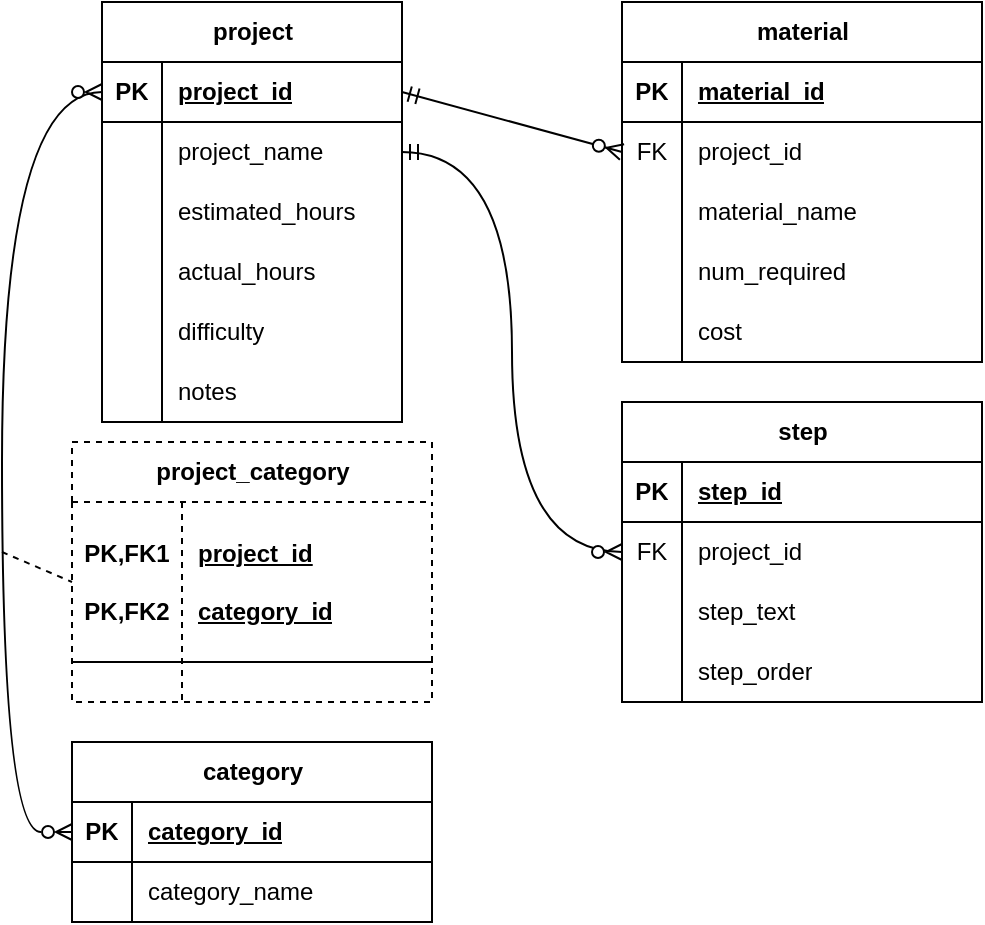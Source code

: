 <mxfile version="24.7.2" type="device">
  <diagram name="Page-1" id="AxZei9aDh_NixII6raW6">
    <mxGraphModel dx="1434" dy="772" grid="1" gridSize="10" guides="1" tooltips="1" connect="1" arrows="1" fold="1" page="1" pageScale="1" pageWidth="850" pageHeight="1100" math="0" shadow="0">
      <root>
        <mxCell id="0" />
        <mxCell id="1" parent="0" />
        <mxCell id="7Wqbqa5mFPH3WbFY9Ckk-49" value="project_category" style="shape=table;startSize=30;container=1;collapsible=1;childLayout=tableLayout;fixedRows=1;rowLines=0;fontStyle=1;align=center;resizeLast=1;html=1;dashed=1;swimlaneLine=1;" parent="1" vertex="1">
          <mxGeometry x="45" y="300" width="180" height="130" as="geometry" />
        </mxCell>
        <mxCell id="7Wqbqa5mFPH3WbFY9Ckk-50" value="" style="shape=tableRow;horizontal=0;startSize=0;swimlaneHead=0;swimlaneBody=0;fillColor=none;collapsible=0;dropTarget=0;points=[[0,0.5],[1,0.5]];portConstraint=eastwest;top=0;left=0;right=0;bottom=1;" parent="7Wqbqa5mFPH3WbFY9Ckk-49" vertex="1">
          <mxGeometry y="30" width="180" height="80" as="geometry" />
        </mxCell>
        <mxCell id="7Wqbqa5mFPH3WbFY9Ckk-51" value="PK,FK1&lt;div&gt;&lt;br&gt;&lt;/div&gt;&lt;div&gt;PK,FK2&lt;/div&gt;" style="shape=partialRectangle;connectable=0;fillColor=none;top=0;left=0;bottom=0;right=0;fontStyle=1;overflow=hidden;whiteSpace=wrap;html=1;strokeColor=default;dashed=1;" parent="7Wqbqa5mFPH3WbFY9Ckk-50" vertex="1">
          <mxGeometry width="55" height="80" as="geometry">
            <mxRectangle width="55" height="80" as="alternateBounds" />
          </mxGeometry>
        </mxCell>
        <mxCell id="7Wqbqa5mFPH3WbFY9Ckk-52" value="project_id&lt;div&gt;&lt;br&gt;&lt;/div&gt;&lt;div&gt;category_id&lt;/div&gt;" style="shape=partialRectangle;connectable=0;fillColor=none;top=0;left=0;bottom=0;right=0;align=left;spacingLeft=6;fontStyle=5;overflow=hidden;whiteSpace=wrap;html=1;dashed=1;" parent="7Wqbqa5mFPH3WbFY9Ckk-50" vertex="1">
          <mxGeometry x="55" width="125" height="80" as="geometry">
            <mxRectangle width="125" height="80" as="alternateBounds" />
          </mxGeometry>
        </mxCell>
        <mxCell id="7Wqbqa5mFPH3WbFY9Ckk-53" value="" style="shape=tableRow;horizontal=0;startSize=0;swimlaneHead=0;swimlaneBody=0;fillColor=none;collapsible=0;dropTarget=0;points=[[0,0.5],[1,0.5]];portConstraint=eastwest;top=0;left=0;right=0;bottom=0;dashed=1;" parent="7Wqbqa5mFPH3WbFY9Ckk-49" vertex="1">
          <mxGeometry y="110" width="180" height="20" as="geometry" />
        </mxCell>
        <mxCell id="7Wqbqa5mFPH3WbFY9Ckk-54" value="" style="shape=partialRectangle;connectable=0;fillColor=none;top=0;left=0;bottom=0;right=0;editable=1;overflow=hidden;whiteSpace=wrap;html=1;dashed=1;" parent="7Wqbqa5mFPH3WbFY9Ckk-53" vertex="1">
          <mxGeometry width="55" height="20" as="geometry">
            <mxRectangle width="55" height="20" as="alternateBounds" />
          </mxGeometry>
        </mxCell>
        <mxCell id="7Wqbqa5mFPH3WbFY9Ckk-55" value="" style="shape=partialRectangle;connectable=0;fillColor=none;top=0;left=0;bottom=0;right=0;align=left;spacingLeft=6;overflow=hidden;whiteSpace=wrap;html=1;dashed=1;" parent="7Wqbqa5mFPH3WbFY9Ckk-53" vertex="1">
          <mxGeometry x="55" width="125" height="20" as="geometry">
            <mxRectangle width="125" height="20" as="alternateBounds" />
          </mxGeometry>
        </mxCell>
        <mxCell id="7Wqbqa5mFPH3WbFY9Ckk-1" value="project" style="shape=table;startSize=30;container=1;collapsible=1;childLayout=tableLayout;fixedRows=1;rowLines=0;fontStyle=1;align=center;resizeLast=1;html=1;" parent="1" vertex="1">
          <mxGeometry x="60" y="80" width="150" height="210" as="geometry" />
        </mxCell>
        <mxCell id="7Wqbqa5mFPH3WbFY9Ckk-2" value="" style="shape=tableRow;horizontal=0;startSize=0;swimlaneHead=0;swimlaneBody=0;fillColor=none;collapsible=0;dropTarget=0;points=[[0,0.5],[1,0.5]];portConstraint=eastwest;top=0;left=0;right=0;bottom=1;" parent="7Wqbqa5mFPH3WbFY9Ckk-1" vertex="1">
          <mxGeometry y="30" width="150" height="30" as="geometry" />
        </mxCell>
        <mxCell id="7Wqbqa5mFPH3WbFY9Ckk-3" value="PK" style="shape=partialRectangle;connectable=0;fillColor=none;top=0;left=0;bottom=0;right=0;fontStyle=1;overflow=hidden;whiteSpace=wrap;html=1;" parent="7Wqbqa5mFPH3WbFY9Ckk-2" vertex="1">
          <mxGeometry width="30" height="30" as="geometry">
            <mxRectangle width="30" height="30" as="alternateBounds" />
          </mxGeometry>
        </mxCell>
        <mxCell id="7Wqbqa5mFPH3WbFY9Ckk-4" value="project_id" style="shape=partialRectangle;connectable=0;fillColor=none;top=0;left=0;bottom=0;right=0;align=left;spacingLeft=6;fontStyle=5;overflow=hidden;whiteSpace=wrap;html=1;" parent="7Wqbqa5mFPH3WbFY9Ckk-2" vertex="1">
          <mxGeometry x="30" width="120" height="30" as="geometry">
            <mxRectangle width="120" height="30" as="alternateBounds" />
          </mxGeometry>
        </mxCell>
        <mxCell id="7Wqbqa5mFPH3WbFY9Ckk-5" value="" style="shape=tableRow;horizontal=0;startSize=0;swimlaneHead=0;swimlaneBody=0;fillColor=none;collapsible=0;dropTarget=0;points=[[0,0.5],[1,0.5]];portConstraint=eastwest;top=0;left=0;right=0;bottom=0;" parent="7Wqbqa5mFPH3WbFY9Ckk-1" vertex="1">
          <mxGeometry y="60" width="150" height="30" as="geometry" />
        </mxCell>
        <mxCell id="7Wqbqa5mFPH3WbFY9Ckk-6" value="" style="shape=partialRectangle;connectable=0;fillColor=none;top=0;left=0;bottom=0;right=0;editable=1;overflow=hidden;whiteSpace=wrap;html=1;" parent="7Wqbqa5mFPH3WbFY9Ckk-5" vertex="1">
          <mxGeometry width="30" height="30" as="geometry">
            <mxRectangle width="30" height="30" as="alternateBounds" />
          </mxGeometry>
        </mxCell>
        <mxCell id="7Wqbqa5mFPH3WbFY9Ckk-7" value="project_name" style="shape=partialRectangle;connectable=0;fillColor=none;top=0;left=0;bottom=0;right=0;align=left;spacingLeft=6;overflow=hidden;whiteSpace=wrap;html=1;" parent="7Wqbqa5mFPH3WbFY9Ckk-5" vertex="1">
          <mxGeometry x="30" width="120" height="30" as="geometry">
            <mxRectangle width="120" height="30" as="alternateBounds" />
          </mxGeometry>
        </mxCell>
        <mxCell id="7Wqbqa5mFPH3WbFY9Ckk-8" value="" style="shape=tableRow;horizontal=0;startSize=0;swimlaneHead=0;swimlaneBody=0;fillColor=none;collapsible=0;dropTarget=0;points=[[0,0.5],[1,0.5]];portConstraint=eastwest;top=0;left=0;right=0;bottom=0;" parent="7Wqbqa5mFPH3WbFY9Ckk-1" vertex="1">
          <mxGeometry y="90" width="150" height="30" as="geometry" />
        </mxCell>
        <mxCell id="7Wqbqa5mFPH3WbFY9Ckk-9" value="" style="shape=partialRectangle;connectable=0;fillColor=none;top=0;left=0;bottom=0;right=0;editable=1;overflow=hidden;whiteSpace=wrap;html=1;" parent="7Wqbqa5mFPH3WbFY9Ckk-8" vertex="1">
          <mxGeometry width="30" height="30" as="geometry">
            <mxRectangle width="30" height="30" as="alternateBounds" />
          </mxGeometry>
        </mxCell>
        <mxCell id="7Wqbqa5mFPH3WbFY9Ckk-10" value="estimated_hours" style="shape=partialRectangle;connectable=0;fillColor=none;top=0;left=0;bottom=0;right=0;align=left;spacingLeft=6;overflow=hidden;whiteSpace=wrap;html=1;" parent="7Wqbqa5mFPH3WbFY9Ckk-8" vertex="1">
          <mxGeometry x="30" width="120" height="30" as="geometry">
            <mxRectangle width="120" height="30" as="alternateBounds" />
          </mxGeometry>
        </mxCell>
        <mxCell id="7Wqbqa5mFPH3WbFY9Ckk-11" value="" style="shape=tableRow;horizontal=0;startSize=0;swimlaneHead=0;swimlaneBody=0;fillColor=none;collapsible=0;dropTarget=0;points=[[0,0.5],[1,0.5]];portConstraint=eastwest;top=0;left=0;right=0;bottom=0;" parent="7Wqbqa5mFPH3WbFY9Ckk-1" vertex="1">
          <mxGeometry y="120" width="150" height="30" as="geometry" />
        </mxCell>
        <mxCell id="7Wqbqa5mFPH3WbFY9Ckk-12" value="" style="shape=partialRectangle;connectable=0;fillColor=none;top=0;left=0;bottom=0;right=0;editable=1;overflow=hidden;whiteSpace=wrap;html=1;" parent="7Wqbqa5mFPH3WbFY9Ckk-11" vertex="1">
          <mxGeometry width="30" height="30" as="geometry">
            <mxRectangle width="30" height="30" as="alternateBounds" />
          </mxGeometry>
        </mxCell>
        <mxCell id="7Wqbqa5mFPH3WbFY9Ckk-13" value="actual_hours" style="shape=partialRectangle;connectable=0;fillColor=none;top=0;left=0;bottom=0;right=0;align=left;spacingLeft=6;overflow=hidden;whiteSpace=wrap;html=1;" parent="7Wqbqa5mFPH3WbFY9Ckk-11" vertex="1">
          <mxGeometry x="30" width="120" height="30" as="geometry">
            <mxRectangle width="120" height="30" as="alternateBounds" />
          </mxGeometry>
        </mxCell>
        <mxCell id="7Wqbqa5mFPH3WbFY9Ckk-14" style="shape=tableRow;horizontal=0;startSize=0;swimlaneHead=0;swimlaneBody=0;fillColor=none;collapsible=0;dropTarget=0;points=[[0,0.5],[1,0.5]];portConstraint=eastwest;top=0;left=0;right=0;bottom=0;" parent="7Wqbqa5mFPH3WbFY9Ckk-1" vertex="1">
          <mxGeometry y="150" width="150" height="30" as="geometry" />
        </mxCell>
        <mxCell id="7Wqbqa5mFPH3WbFY9Ckk-15" style="shape=partialRectangle;connectable=0;fillColor=none;top=0;left=0;bottom=0;right=0;editable=1;overflow=hidden;whiteSpace=wrap;html=1;" parent="7Wqbqa5mFPH3WbFY9Ckk-14" vertex="1">
          <mxGeometry width="30" height="30" as="geometry">
            <mxRectangle width="30" height="30" as="alternateBounds" />
          </mxGeometry>
        </mxCell>
        <mxCell id="7Wqbqa5mFPH3WbFY9Ckk-16" value="difficulty" style="shape=partialRectangle;connectable=0;fillColor=none;top=0;left=0;bottom=0;right=0;align=left;spacingLeft=6;overflow=hidden;whiteSpace=wrap;html=1;" parent="7Wqbqa5mFPH3WbFY9Ckk-14" vertex="1">
          <mxGeometry x="30" width="120" height="30" as="geometry">
            <mxRectangle width="120" height="30" as="alternateBounds" />
          </mxGeometry>
        </mxCell>
        <mxCell id="7Wqbqa5mFPH3WbFY9Ckk-17" style="shape=tableRow;horizontal=0;startSize=0;swimlaneHead=0;swimlaneBody=0;fillColor=none;collapsible=0;dropTarget=0;points=[[0,0.5],[1,0.5]];portConstraint=eastwest;top=0;left=0;right=0;bottom=0;" parent="7Wqbqa5mFPH3WbFY9Ckk-1" vertex="1">
          <mxGeometry y="180" width="150" height="30" as="geometry" />
        </mxCell>
        <mxCell id="7Wqbqa5mFPH3WbFY9Ckk-18" style="shape=partialRectangle;connectable=0;fillColor=none;top=0;left=0;bottom=0;right=0;editable=1;overflow=hidden;whiteSpace=wrap;html=1;" parent="7Wqbqa5mFPH3WbFY9Ckk-17" vertex="1">
          <mxGeometry width="30" height="30" as="geometry">
            <mxRectangle width="30" height="30" as="alternateBounds" />
          </mxGeometry>
        </mxCell>
        <mxCell id="7Wqbqa5mFPH3WbFY9Ckk-19" value="notes" style="shape=partialRectangle;connectable=0;fillColor=none;top=0;left=0;bottom=0;right=0;align=left;spacingLeft=6;overflow=hidden;whiteSpace=wrap;html=1;" parent="7Wqbqa5mFPH3WbFY9Ckk-17" vertex="1">
          <mxGeometry x="30" width="120" height="30" as="geometry">
            <mxRectangle width="120" height="30" as="alternateBounds" />
          </mxGeometry>
        </mxCell>
        <mxCell id="7Wqbqa5mFPH3WbFY9Ckk-20" value="material" style="shape=table;startSize=30;container=1;collapsible=1;childLayout=tableLayout;fixedRows=1;rowLines=0;fontStyle=1;align=center;resizeLast=1;html=1;" parent="1" vertex="1">
          <mxGeometry x="320" y="80" width="180" height="180" as="geometry" />
        </mxCell>
        <mxCell id="7Wqbqa5mFPH3WbFY9Ckk-21" value="" style="shape=tableRow;horizontal=0;startSize=0;swimlaneHead=0;swimlaneBody=0;fillColor=none;collapsible=0;dropTarget=0;points=[[0,0.5],[1,0.5]];portConstraint=eastwest;top=0;left=0;right=0;bottom=1;" parent="7Wqbqa5mFPH3WbFY9Ckk-20" vertex="1">
          <mxGeometry y="30" width="180" height="30" as="geometry" />
        </mxCell>
        <mxCell id="7Wqbqa5mFPH3WbFY9Ckk-22" value="PK" style="shape=partialRectangle;connectable=0;fillColor=none;top=0;left=0;bottom=0;right=0;fontStyle=1;overflow=hidden;whiteSpace=wrap;html=1;" parent="7Wqbqa5mFPH3WbFY9Ckk-21" vertex="1">
          <mxGeometry width="30" height="30" as="geometry">
            <mxRectangle width="30" height="30" as="alternateBounds" />
          </mxGeometry>
        </mxCell>
        <mxCell id="7Wqbqa5mFPH3WbFY9Ckk-23" value="material_id" style="shape=partialRectangle;connectable=0;fillColor=none;top=0;left=0;bottom=0;right=0;align=left;spacingLeft=6;fontStyle=5;overflow=hidden;whiteSpace=wrap;html=1;" parent="7Wqbqa5mFPH3WbFY9Ckk-21" vertex="1">
          <mxGeometry x="30" width="150" height="30" as="geometry">
            <mxRectangle width="150" height="30" as="alternateBounds" />
          </mxGeometry>
        </mxCell>
        <mxCell id="7Wqbqa5mFPH3WbFY9Ckk-24" value="" style="shape=tableRow;horizontal=0;startSize=0;swimlaneHead=0;swimlaneBody=0;fillColor=none;collapsible=0;dropTarget=0;points=[[0,0.5],[1,0.5]];portConstraint=eastwest;top=0;left=0;right=0;bottom=0;" parent="7Wqbqa5mFPH3WbFY9Ckk-20" vertex="1">
          <mxGeometry y="60" width="180" height="30" as="geometry" />
        </mxCell>
        <mxCell id="7Wqbqa5mFPH3WbFY9Ckk-25" value="FK" style="shape=partialRectangle;connectable=0;fillColor=none;top=0;left=0;bottom=0;right=0;editable=1;overflow=hidden;whiteSpace=wrap;html=1;" parent="7Wqbqa5mFPH3WbFY9Ckk-24" vertex="1">
          <mxGeometry width="30" height="30" as="geometry">
            <mxRectangle width="30" height="30" as="alternateBounds" />
          </mxGeometry>
        </mxCell>
        <mxCell id="7Wqbqa5mFPH3WbFY9Ckk-26" value="project_id" style="shape=partialRectangle;connectable=0;fillColor=none;top=0;left=0;bottom=0;right=0;align=left;spacingLeft=6;overflow=hidden;whiteSpace=wrap;html=1;" parent="7Wqbqa5mFPH3WbFY9Ckk-24" vertex="1">
          <mxGeometry x="30" width="150" height="30" as="geometry">
            <mxRectangle width="150" height="30" as="alternateBounds" />
          </mxGeometry>
        </mxCell>
        <mxCell id="7Wqbqa5mFPH3WbFY9Ckk-27" value="" style="shape=tableRow;horizontal=0;startSize=0;swimlaneHead=0;swimlaneBody=0;fillColor=none;collapsible=0;dropTarget=0;points=[[0,0.5],[1,0.5]];portConstraint=eastwest;top=0;left=0;right=0;bottom=0;" parent="7Wqbqa5mFPH3WbFY9Ckk-20" vertex="1">
          <mxGeometry y="90" width="180" height="30" as="geometry" />
        </mxCell>
        <mxCell id="7Wqbqa5mFPH3WbFY9Ckk-28" value="" style="shape=partialRectangle;connectable=0;fillColor=none;top=0;left=0;bottom=0;right=0;editable=1;overflow=hidden;whiteSpace=wrap;html=1;" parent="7Wqbqa5mFPH3WbFY9Ckk-27" vertex="1">
          <mxGeometry width="30" height="30" as="geometry">
            <mxRectangle width="30" height="30" as="alternateBounds" />
          </mxGeometry>
        </mxCell>
        <mxCell id="7Wqbqa5mFPH3WbFY9Ckk-29" value="material_name" style="shape=partialRectangle;connectable=0;fillColor=none;top=0;left=0;bottom=0;right=0;align=left;spacingLeft=6;overflow=hidden;whiteSpace=wrap;html=1;" parent="7Wqbqa5mFPH3WbFY9Ckk-27" vertex="1">
          <mxGeometry x="30" width="150" height="30" as="geometry">
            <mxRectangle width="150" height="30" as="alternateBounds" />
          </mxGeometry>
        </mxCell>
        <mxCell id="7Wqbqa5mFPH3WbFY9Ckk-30" value="" style="shape=tableRow;horizontal=0;startSize=0;swimlaneHead=0;swimlaneBody=0;fillColor=none;collapsible=0;dropTarget=0;points=[[0,0.5],[1,0.5]];portConstraint=eastwest;top=0;left=0;right=0;bottom=0;" parent="7Wqbqa5mFPH3WbFY9Ckk-20" vertex="1">
          <mxGeometry y="120" width="180" height="30" as="geometry" />
        </mxCell>
        <mxCell id="7Wqbqa5mFPH3WbFY9Ckk-31" value="" style="shape=partialRectangle;connectable=0;fillColor=none;top=0;left=0;bottom=0;right=0;editable=1;overflow=hidden;whiteSpace=wrap;html=1;" parent="7Wqbqa5mFPH3WbFY9Ckk-30" vertex="1">
          <mxGeometry width="30" height="30" as="geometry">
            <mxRectangle width="30" height="30" as="alternateBounds" />
          </mxGeometry>
        </mxCell>
        <mxCell id="7Wqbqa5mFPH3WbFY9Ckk-32" value="num_required" style="shape=partialRectangle;connectable=0;fillColor=none;top=0;left=0;bottom=0;right=0;align=left;spacingLeft=6;overflow=hidden;whiteSpace=wrap;html=1;" parent="7Wqbqa5mFPH3WbFY9Ckk-30" vertex="1">
          <mxGeometry x="30" width="150" height="30" as="geometry">
            <mxRectangle width="150" height="30" as="alternateBounds" />
          </mxGeometry>
        </mxCell>
        <mxCell id="7Wqbqa5mFPH3WbFY9Ckk-33" style="shape=tableRow;horizontal=0;startSize=0;swimlaneHead=0;swimlaneBody=0;fillColor=none;collapsible=0;dropTarget=0;points=[[0,0.5],[1,0.5]];portConstraint=eastwest;top=0;left=0;right=0;bottom=0;" parent="7Wqbqa5mFPH3WbFY9Ckk-20" vertex="1">
          <mxGeometry y="150" width="180" height="30" as="geometry" />
        </mxCell>
        <mxCell id="7Wqbqa5mFPH3WbFY9Ckk-34" style="shape=partialRectangle;connectable=0;fillColor=none;top=0;left=0;bottom=0;right=0;editable=1;overflow=hidden;whiteSpace=wrap;html=1;" parent="7Wqbqa5mFPH3WbFY9Ckk-33" vertex="1">
          <mxGeometry width="30" height="30" as="geometry">
            <mxRectangle width="30" height="30" as="alternateBounds" />
          </mxGeometry>
        </mxCell>
        <mxCell id="7Wqbqa5mFPH3WbFY9Ckk-35" value="cost" style="shape=partialRectangle;connectable=0;fillColor=none;top=0;left=0;bottom=0;right=0;align=left;spacingLeft=6;overflow=hidden;whiteSpace=wrap;html=1;" parent="7Wqbqa5mFPH3WbFY9Ckk-33" vertex="1">
          <mxGeometry x="30" width="150" height="30" as="geometry">
            <mxRectangle width="150" height="30" as="alternateBounds" />
          </mxGeometry>
        </mxCell>
        <mxCell id="7Wqbqa5mFPH3WbFY9Ckk-36" value="step" style="shape=table;startSize=30;container=1;collapsible=1;childLayout=tableLayout;fixedRows=1;rowLines=0;fontStyle=1;align=center;resizeLast=1;html=1;" parent="1" vertex="1">
          <mxGeometry x="320" y="280" width="180" height="150" as="geometry" />
        </mxCell>
        <mxCell id="7Wqbqa5mFPH3WbFY9Ckk-37" value="" style="shape=tableRow;horizontal=0;startSize=0;swimlaneHead=0;swimlaneBody=0;fillColor=none;collapsible=0;dropTarget=0;points=[[0,0.5],[1,0.5]];portConstraint=eastwest;top=0;left=0;right=0;bottom=1;" parent="7Wqbqa5mFPH3WbFY9Ckk-36" vertex="1">
          <mxGeometry y="30" width="180" height="30" as="geometry" />
        </mxCell>
        <mxCell id="7Wqbqa5mFPH3WbFY9Ckk-38" value="PK" style="shape=partialRectangle;connectable=0;fillColor=none;top=0;left=0;bottom=0;right=0;fontStyle=1;overflow=hidden;whiteSpace=wrap;html=1;" parent="7Wqbqa5mFPH3WbFY9Ckk-37" vertex="1">
          <mxGeometry width="30" height="30" as="geometry">
            <mxRectangle width="30" height="30" as="alternateBounds" />
          </mxGeometry>
        </mxCell>
        <mxCell id="7Wqbqa5mFPH3WbFY9Ckk-39" value="step_id" style="shape=partialRectangle;connectable=0;fillColor=none;top=0;left=0;bottom=0;right=0;align=left;spacingLeft=6;fontStyle=5;overflow=hidden;whiteSpace=wrap;html=1;" parent="7Wqbqa5mFPH3WbFY9Ckk-37" vertex="1">
          <mxGeometry x="30" width="150" height="30" as="geometry">
            <mxRectangle width="150" height="30" as="alternateBounds" />
          </mxGeometry>
        </mxCell>
        <mxCell id="7Wqbqa5mFPH3WbFY9Ckk-40" value="" style="shape=tableRow;horizontal=0;startSize=0;swimlaneHead=0;swimlaneBody=0;fillColor=none;collapsible=0;dropTarget=0;points=[[0,0.5],[1,0.5]];portConstraint=eastwest;top=0;left=0;right=0;bottom=0;" parent="7Wqbqa5mFPH3WbFY9Ckk-36" vertex="1">
          <mxGeometry y="60" width="180" height="30" as="geometry" />
        </mxCell>
        <mxCell id="7Wqbqa5mFPH3WbFY9Ckk-41" value="FK" style="shape=partialRectangle;connectable=0;fillColor=none;top=0;left=0;bottom=0;right=0;editable=1;overflow=hidden;whiteSpace=wrap;html=1;" parent="7Wqbqa5mFPH3WbFY9Ckk-40" vertex="1">
          <mxGeometry width="30" height="30" as="geometry">
            <mxRectangle width="30" height="30" as="alternateBounds" />
          </mxGeometry>
        </mxCell>
        <mxCell id="7Wqbqa5mFPH3WbFY9Ckk-42" value="project_id" style="shape=partialRectangle;connectable=0;fillColor=none;top=0;left=0;bottom=0;right=0;align=left;spacingLeft=6;overflow=hidden;whiteSpace=wrap;html=1;" parent="7Wqbqa5mFPH3WbFY9Ckk-40" vertex="1">
          <mxGeometry x="30" width="150" height="30" as="geometry">
            <mxRectangle width="150" height="30" as="alternateBounds" />
          </mxGeometry>
        </mxCell>
        <mxCell id="7Wqbqa5mFPH3WbFY9Ckk-43" value="" style="shape=tableRow;horizontal=0;startSize=0;swimlaneHead=0;swimlaneBody=0;fillColor=none;collapsible=0;dropTarget=0;points=[[0,0.5],[1,0.5]];portConstraint=eastwest;top=0;left=0;right=0;bottom=0;" parent="7Wqbqa5mFPH3WbFY9Ckk-36" vertex="1">
          <mxGeometry y="90" width="180" height="30" as="geometry" />
        </mxCell>
        <mxCell id="7Wqbqa5mFPH3WbFY9Ckk-44" value="" style="shape=partialRectangle;connectable=0;fillColor=none;top=0;left=0;bottom=0;right=0;editable=1;overflow=hidden;whiteSpace=wrap;html=1;" parent="7Wqbqa5mFPH3WbFY9Ckk-43" vertex="1">
          <mxGeometry width="30" height="30" as="geometry">
            <mxRectangle width="30" height="30" as="alternateBounds" />
          </mxGeometry>
        </mxCell>
        <mxCell id="7Wqbqa5mFPH3WbFY9Ckk-45" value="step_text" style="shape=partialRectangle;connectable=0;fillColor=none;top=0;left=0;bottom=0;right=0;align=left;spacingLeft=6;overflow=hidden;whiteSpace=wrap;html=1;" parent="7Wqbqa5mFPH3WbFY9Ckk-43" vertex="1">
          <mxGeometry x="30" width="150" height="30" as="geometry">
            <mxRectangle width="150" height="30" as="alternateBounds" />
          </mxGeometry>
        </mxCell>
        <mxCell id="7Wqbqa5mFPH3WbFY9Ckk-46" value="" style="shape=tableRow;horizontal=0;startSize=0;swimlaneHead=0;swimlaneBody=0;fillColor=none;collapsible=0;dropTarget=0;points=[[0,0.5],[1,0.5]];portConstraint=eastwest;top=0;left=0;right=0;bottom=0;" parent="7Wqbqa5mFPH3WbFY9Ckk-36" vertex="1">
          <mxGeometry y="120" width="180" height="30" as="geometry" />
        </mxCell>
        <mxCell id="7Wqbqa5mFPH3WbFY9Ckk-47" value="" style="shape=partialRectangle;connectable=0;fillColor=none;top=0;left=0;bottom=0;right=0;editable=1;overflow=hidden;whiteSpace=wrap;html=1;" parent="7Wqbqa5mFPH3WbFY9Ckk-46" vertex="1">
          <mxGeometry width="30" height="30" as="geometry">
            <mxRectangle width="30" height="30" as="alternateBounds" />
          </mxGeometry>
        </mxCell>
        <mxCell id="7Wqbqa5mFPH3WbFY9Ckk-48" value="step_order" style="shape=partialRectangle;connectable=0;fillColor=none;top=0;left=0;bottom=0;right=0;align=left;spacingLeft=6;overflow=hidden;whiteSpace=wrap;html=1;" parent="7Wqbqa5mFPH3WbFY9Ckk-46" vertex="1">
          <mxGeometry x="30" width="150" height="30" as="geometry">
            <mxRectangle width="150" height="30" as="alternateBounds" />
          </mxGeometry>
        </mxCell>
        <mxCell id="7Wqbqa5mFPH3WbFY9Ckk-62" value="category" style="shape=table;startSize=30;container=1;collapsible=1;childLayout=tableLayout;fixedRows=1;rowLines=0;fontStyle=1;align=center;resizeLast=1;html=1;" parent="1" vertex="1">
          <mxGeometry x="45" y="450" width="180" height="90" as="geometry" />
        </mxCell>
        <mxCell id="7Wqbqa5mFPH3WbFY9Ckk-63" value="" style="shape=tableRow;horizontal=0;startSize=0;swimlaneHead=0;swimlaneBody=0;fillColor=none;collapsible=0;dropTarget=0;points=[[0,0.5],[1,0.5]];portConstraint=eastwest;top=0;left=0;right=0;bottom=1;" parent="7Wqbqa5mFPH3WbFY9Ckk-62" vertex="1">
          <mxGeometry y="30" width="180" height="30" as="geometry" />
        </mxCell>
        <mxCell id="7Wqbqa5mFPH3WbFY9Ckk-64" value="PK" style="shape=partialRectangle;connectable=0;fillColor=none;top=0;left=0;bottom=0;right=0;fontStyle=1;overflow=hidden;whiteSpace=wrap;html=1;" parent="7Wqbqa5mFPH3WbFY9Ckk-63" vertex="1">
          <mxGeometry width="30" height="30" as="geometry">
            <mxRectangle width="30" height="30" as="alternateBounds" />
          </mxGeometry>
        </mxCell>
        <mxCell id="7Wqbqa5mFPH3WbFY9Ckk-65" value="category_id" style="shape=partialRectangle;connectable=0;fillColor=none;top=0;left=0;bottom=0;right=0;align=left;spacingLeft=6;fontStyle=5;overflow=hidden;whiteSpace=wrap;html=1;" parent="7Wqbqa5mFPH3WbFY9Ckk-63" vertex="1">
          <mxGeometry x="30" width="150" height="30" as="geometry">
            <mxRectangle width="150" height="30" as="alternateBounds" />
          </mxGeometry>
        </mxCell>
        <mxCell id="7Wqbqa5mFPH3WbFY9Ckk-66" value="" style="shape=tableRow;horizontal=0;startSize=0;swimlaneHead=0;swimlaneBody=0;fillColor=none;collapsible=0;dropTarget=0;points=[[0,0.5],[1,0.5]];portConstraint=eastwest;top=0;left=0;right=0;bottom=0;" parent="7Wqbqa5mFPH3WbFY9Ckk-62" vertex="1">
          <mxGeometry y="60" width="180" height="30" as="geometry" />
        </mxCell>
        <mxCell id="7Wqbqa5mFPH3WbFY9Ckk-67" value="" style="shape=partialRectangle;connectable=0;fillColor=none;top=0;left=0;bottom=0;right=0;editable=1;overflow=hidden;whiteSpace=wrap;html=1;" parent="7Wqbqa5mFPH3WbFY9Ckk-66" vertex="1">
          <mxGeometry width="30" height="30" as="geometry">
            <mxRectangle width="30" height="30" as="alternateBounds" />
          </mxGeometry>
        </mxCell>
        <mxCell id="7Wqbqa5mFPH3WbFY9Ckk-68" value="category_name" style="shape=partialRectangle;connectable=0;fillColor=none;top=0;left=0;bottom=0;right=0;align=left;spacingLeft=6;overflow=hidden;whiteSpace=wrap;html=1;" parent="7Wqbqa5mFPH3WbFY9Ckk-66" vertex="1">
          <mxGeometry x="30" width="150" height="30" as="geometry">
            <mxRectangle width="150" height="30" as="alternateBounds" />
          </mxGeometry>
        </mxCell>
        <mxCell id="7Wqbqa5mFPH3WbFY9Ckk-77" value="" style="fontSize=12;html=1;endArrow=ERzeroToMany;endFill=1;rounded=0;entryX=0;entryY=0.5;entryDx=0;entryDy=0;exitX=0;exitY=0.5;exitDx=0;exitDy=0;edgeStyle=orthogonalEdgeStyle;curved=1;startArrow=ERzeroToMany;startFill=0;" parent="1" source="7Wqbqa5mFPH3WbFY9Ckk-63" target="7Wqbqa5mFPH3WbFY9Ckk-2" edge="1">
          <mxGeometry width="100" height="100" relative="1" as="geometry">
            <mxPoint x="-10" y="240" as="sourcePoint" />
            <mxPoint x="90" y="140" as="targetPoint" />
            <Array as="points">
              <mxPoint x="10" y="495" />
              <mxPoint x="10" y="125" />
            </Array>
          </mxGeometry>
        </mxCell>
        <mxCell id="7Wqbqa5mFPH3WbFY9Ckk-81" value="" style="endArrow=none;html=1;rounded=0;entryX=0;entryY=0.5;entryDx=0;entryDy=0;dashed=1;" parent="1" target="7Wqbqa5mFPH3WbFY9Ckk-50" edge="1">
          <mxGeometry relative="1" as="geometry">
            <mxPoint x="10" y="355" as="sourcePoint" />
            <mxPoint x="40" y="340" as="targetPoint" />
          </mxGeometry>
        </mxCell>
        <mxCell id="7Wqbqa5mFPH3WbFY9Ckk-82" value="" style="fontSize=12;html=1;endArrow=ERzeroToMany;endFill=1;rounded=0;entryX=0;entryY=0.5;entryDx=0;entryDy=0;startArrow=ERmandOne;startFill=0;exitX=1;exitY=0.5;exitDx=0;exitDy=0;" parent="1" source="7Wqbqa5mFPH3WbFY9Ckk-2" target="7Wqbqa5mFPH3WbFY9Ckk-24" edge="1">
          <mxGeometry width="100" height="100" relative="1" as="geometry">
            <mxPoint x="220" y="230" as="sourcePoint" />
            <mxPoint x="320" y="130" as="targetPoint" />
          </mxGeometry>
        </mxCell>
        <mxCell id="7Wqbqa5mFPH3WbFY9Ckk-83" value="" style="fontSize=12;html=1;endArrow=ERzeroToMany;endFill=1;rounded=0;entryX=0;entryY=0.5;entryDx=0;entryDy=0;startArrow=ERmandOne;startFill=0;exitX=1;exitY=0.5;exitDx=0;exitDy=0;edgeStyle=orthogonalEdgeStyle;curved=1;" parent="1" source="7Wqbqa5mFPH3WbFY9Ckk-5" target="7Wqbqa5mFPH3WbFY9Ckk-40" edge="1">
          <mxGeometry width="100" height="100" relative="1" as="geometry">
            <mxPoint x="210" y="176" as="sourcePoint" />
            <mxPoint x="320" y="194" as="targetPoint" />
          </mxGeometry>
        </mxCell>
      </root>
    </mxGraphModel>
  </diagram>
</mxfile>
